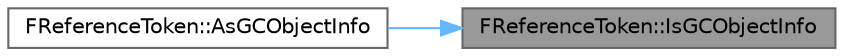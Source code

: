 digraph "FReferenceToken::IsGCObjectInfo"
{
 // INTERACTIVE_SVG=YES
 // LATEX_PDF_SIZE
  bgcolor="transparent";
  edge [fontname=Helvetica,fontsize=10,labelfontname=Helvetica,labelfontsize=10];
  node [fontname=Helvetica,fontsize=10,shape=box,height=0.2,width=0.4];
  rankdir="RL";
  Node1 [id="Node000001",label="FReferenceToken::IsGCObjectInfo",height=0.2,width=0.4,color="gray40", fillcolor="grey60", style="filled", fontcolor="black",tooltip=" "];
  Node1 -> Node2 [id="edge1_Node000001_Node000002",dir="back",color="steelblue1",style="solid",tooltip=" "];
  Node2 [id="Node000002",label="FReferenceToken::AsGCObjectInfo",height=0.2,width=0.4,color="grey40", fillcolor="white", style="filled",URL="$de/dbb/structFReferenceToken.html#a0dd1443e94e4f55a358de9a6948e7ffb",tooltip=" "];
}
